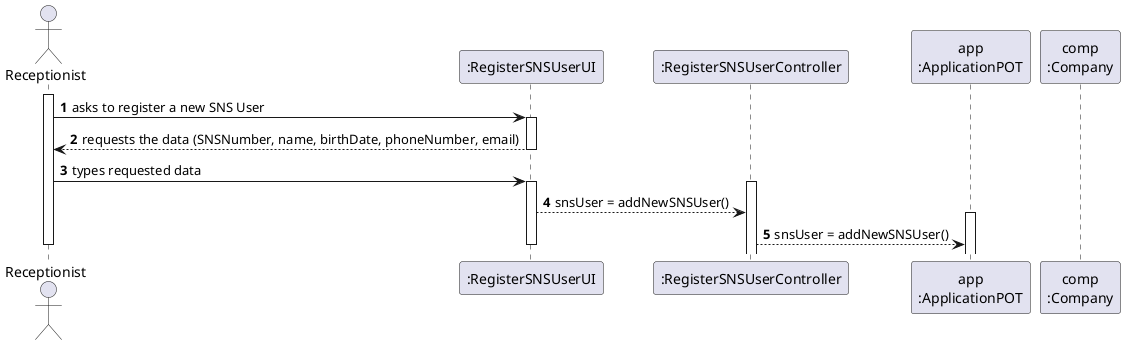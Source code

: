 @startuml Sequence Diagram
autonumber
'hide footbox
actor "Receptionist" as RECEPT

participant ":RegisterSNSUserUI" as UI
participant ":RegisterSNSUserController" as CTRL
participant "app\n:ApplicationPOT" as APP
' participant ":Platform" as PLAT
participant "comp\n:Company" as COMP

activate RECEPT
RECEPT -> UI : asks to register a new SNS User
activate UI
UI --> RECEPT : requests the data (SNSNumber, name, birthDate, phoneNumber, email)
deactivate UI

RECEPT -> UI : types requested data
activate UI

activate CTRL
UI --> CTRL : snsUser = addNewSNSUser()
activate APP
CTRL --> APP : snsUser = addNewSNSUser()
deactivate UI





deactivate RECEPT

@enduml